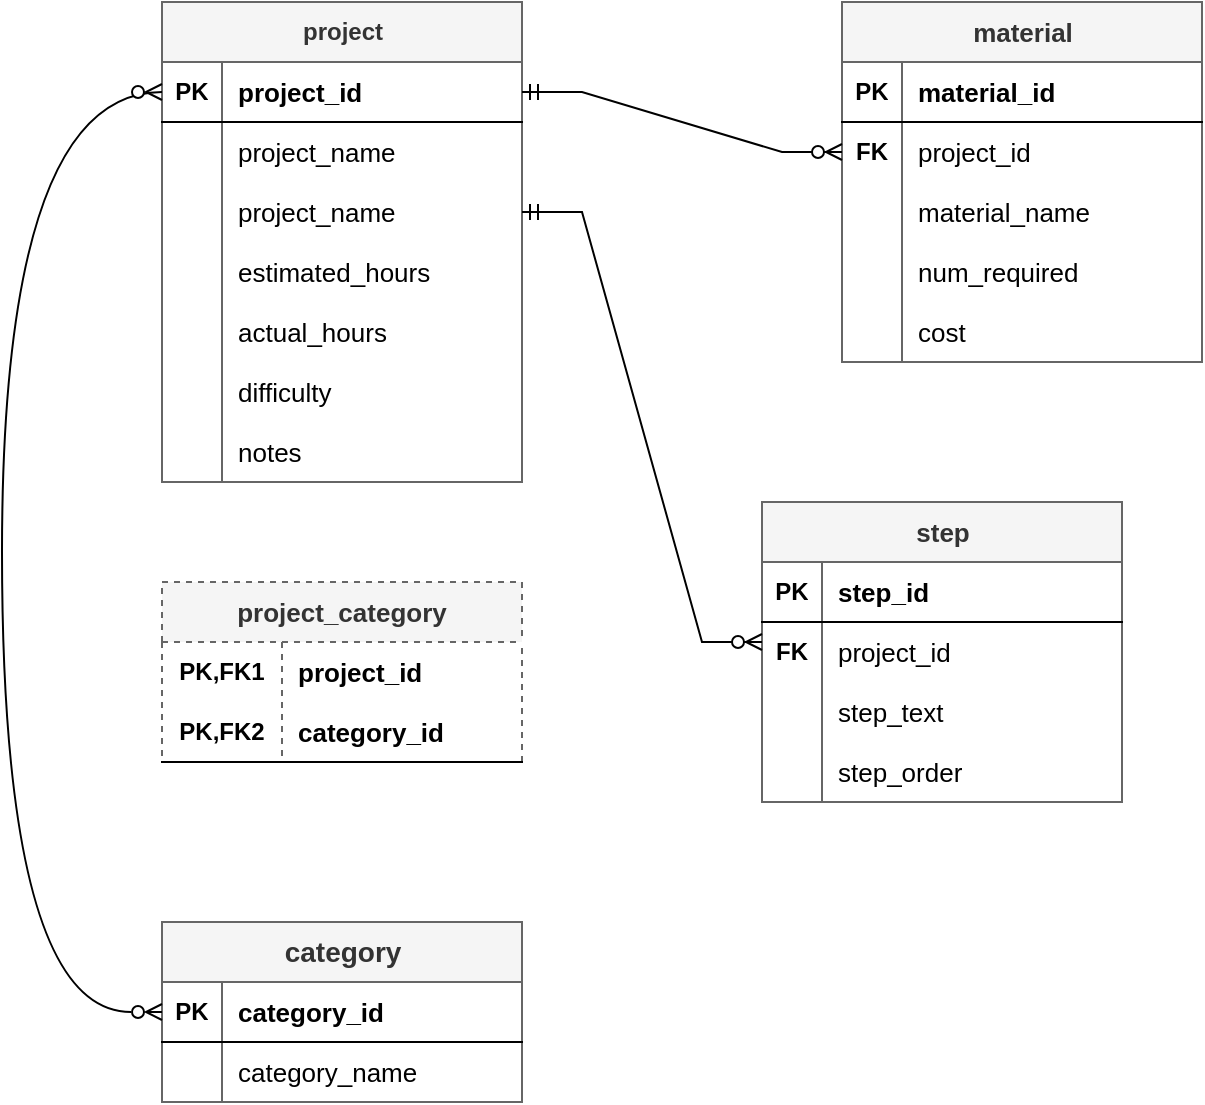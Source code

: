 <mxfile version="24.2.5" type="device">
  <diagram name="Page-1" id="dr1mjM-zzSMh9-Mg2UOM">
    <mxGraphModel dx="776" dy="511" grid="1" gridSize="10" guides="1" tooltips="1" connect="1" arrows="1" fold="1" page="1" pageScale="1" pageWidth="850" pageHeight="1100" math="0" shadow="0">
      <root>
        <mxCell id="0" />
        <mxCell id="1" parent="0" />
        <mxCell id="pUtcZ2CUhqDAeD0NRajV-151" value="project" style="shape=table;startSize=30;container=1;collapsible=1;childLayout=tableLayout;fixedRows=1;rowLines=0;fontStyle=1;align=center;resizeLast=1;html=1;fillColor=#f5f5f5;fontColor=#333333;strokeColor=#666666;" vertex="1" parent="1">
          <mxGeometry x="100" y="30" width="180" height="240" as="geometry" />
        </mxCell>
        <mxCell id="pUtcZ2CUhqDAeD0NRajV-152" value="" style="shape=tableRow;horizontal=0;startSize=0;swimlaneHead=0;swimlaneBody=0;fillColor=none;collapsible=0;dropTarget=0;points=[[0,0.5],[1,0.5]];portConstraint=eastwest;top=0;left=0;right=0;bottom=1;" vertex="1" parent="pUtcZ2CUhqDAeD0NRajV-151">
          <mxGeometry y="30" width="180" height="30" as="geometry" />
        </mxCell>
        <mxCell id="pUtcZ2CUhqDAeD0NRajV-153" value="PK" style="shape=partialRectangle;connectable=0;fillColor=none;top=0;left=0;bottom=0;right=0;fontStyle=1;overflow=hidden;whiteSpace=wrap;html=1;" vertex="1" parent="pUtcZ2CUhqDAeD0NRajV-152">
          <mxGeometry width="30" height="30" as="geometry">
            <mxRectangle width="30" height="30" as="alternateBounds" />
          </mxGeometry>
        </mxCell>
        <mxCell id="pUtcZ2CUhqDAeD0NRajV-154" value="project_id" style="shape=partialRectangle;connectable=0;fillColor=none;top=0;left=0;bottom=0;right=0;align=left;spacingLeft=6;fontStyle=1;overflow=hidden;whiteSpace=wrap;html=1;fontSize=13;" vertex="1" parent="pUtcZ2CUhqDAeD0NRajV-152">
          <mxGeometry x="30" width="150" height="30" as="geometry">
            <mxRectangle width="150" height="30" as="alternateBounds" />
          </mxGeometry>
        </mxCell>
        <mxCell id="pUtcZ2CUhqDAeD0NRajV-233" value="" style="shape=tableRow;horizontal=0;startSize=0;swimlaneHead=0;swimlaneBody=0;fillColor=none;collapsible=0;dropTarget=0;points=[[0,0.5],[1,0.5]];portConstraint=eastwest;top=0;left=0;right=0;bottom=0;" vertex="1" parent="pUtcZ2CUhqDAeD0NRajV-151">
          <mxGeometry y="60" width="180" height="30" as="geometry" />
        </mxCell>
        <mxCell id="pUtcZ2CUhqDAeD0NRajV-234" value="" style="shape=partialRectangle;connectable=0;fillColor=none;top=0;left=0;bottom=0;right=0;editable=1;overflow=hidden;whiteSpace=wrap;html=1;" vertex="1" parent="pUtcZ2CUhqDAeD0NRajV-233">
          <mxGeometry width="30" height="30" as="geometry">
            <mxRectangle width="30" height="30" as="alternateBounds" />
          </mxGeometry>
        </mxCell>
        <mxCell id="pUtcZ2CUhqDAeD0NRajV-235" value="project_name" style="shape=partialRectangle;connectable=0;fillColor=none;top=0;left=0;bottom=0;right=0;align=left;spacingLeft=6;overflow=hidden;whiteSpace=wrap;html=1;fontSize=13;" vertex="1" parent="pUtcZ2CUhqDAeD0NRajV-233">
          <mxGeometry x="30" width="150" height="30" as="geometry">
            <mxRectangle width="150" height="30" as="alternateBounds" />
          </mxGeometry>
        </mxCell>
        <mxCell id="pUtcZ2CUhqDAeD0NRajV-155" value="" style="shape=tableRow;horizontal=0;startSize=0;swimlaneHead=0;swimlaneBody=0;fillColor=none;collapsible=0;dropTarget=0;points=[[0,0.5],[1,0.5]];portConstraint=eastwest;top=0;left=0;right=0;bottom=0;" vertex="1" parent="pUtcZ2CUhqDAeD0NRajV-151">
          <mxGeometry y="90" width="180" height="30" as="geometry" />
        </mxCell>
        <mxCell id="pUtcZ2CUhqDAeD0NRajV-156" value="" style="shape=partialRectangle;connectable=0;fillColor=none;top=0;left=0;bottom=0;right=0;editable=1;overflow=hidden;whiteSpace=wrap;html=1;" vertex="1" parent="pUtcZ2CUhqDAeD0NRajV-155">
          <mxGeometry width="30" height="30" as="geometry">
            <mxRectangle width="30" height="30" as="alternateBounds" />
          </mxGeometry>
        </mxCell>
        <mxCell id="pUtcZ2CUhqDAeD0NRajV-157" value="project_name" style="shape=partialRectangle;connectable=0;fillColor=none;top=0;left=0;bottom=0;right=0;align=left;spacingLeft=6;overflow=hidden;whiteSpace=wrap;html=1;fontSize=13;" vertex="1" parent="pUtcZ2CUhqDAeD0NRajV-155">
          <mxGeometry x="30" width="150" height="30" as="geometry">
            <mxRectangle width="150" height="30" as="alternateBounds" />
          </mxGeometry>
        </mxCell>
        <mxCell id="pUtcZ2CUhqDAeD0NRajV-164" value="" style="shape=tableRow;horizontal=0;startSize=0;swimlaneHead=0;swimlaneBody=0;fillColor=none;collapsible=0;dropTarget=0;points=[[0,0.5],[1,0.5]];portConstraint=eastwest;top=0;left=0;right=0;bottom=0;" vertex="1" parent="pUtcZ2CUhqDAeD0NRajV-151">
          <mxGeometry y="120" width="180" height="30" as="geometry" />
        </mxCell>
        <mxCell id="pUtcZ2CUhqDAeD0NRajV-165" value="" style="shape=partialRectangle;connectable=0;fillColor=none;top=0;left=0;bottom=0;right=0;editable=1;overflow=hidden;whiteSpace=wrap;html=1;" vertex="1" parent="pUtcZ2CUhqDAeD0NRajV-164">
          <mxGeometry width="30" height="30" as="geometry">
            <mxRectangle width="30" height="30" as="alternateBounds" />
          </mxGeometry>
        </mxCell>
        <mxCell id="pUtcZ2CUhqDAeD0NRajV-166" value="estimated_hours" style="shape=partialRectangle;connectable=0;fillColor=none;top=0;left=0;bottom=0;right=0;align=left;spacingLeft=6;overflow=hidden;whiteSpace=wrap;html=1;fontSize=13;" vertex="1" parent="pUtcZ2CUhqDAeD0NRajV-164">
          <mxGeometry x="30" width="150" height="30" as="geometry">
            <mxRectangle width="150" height="30" as="alternateBounds" />
          </mxGeometry>
        </mxCell>
        <mxCell id="pUtcZ2CUhqDAeD0NRajV-167" value="" style="shape=tableRow;horizontal=0;startSize=0;swimlaneHead=0;swimlaneBody=0;fillColor=none;collapsible=0;dropTarget=0;points=[[0,0.5],[1,0.5]];portConstraint=eastwest;top=0;left=0;right=0;bottom=0;" vertex="1" parent="pUtcZ2CUhqDAeD0NRajV-151">
          <mxGeometry y="150" width="180" height="30" as="geometry" />
        </mxCell>
        <mxCell id="pUtcZ2CUhqDAeD0NRajV-168" value="" style="shape=partialRectangle;connectable=0;fillColor=none;top=0;left=0;bottom=0;right=0;editable=1;overflow=hidden;whiteSpace=wrap;html=1;" vertex="1" parent="pUtcZ2CUhqDAeD0NRajV-167">
          <mxGeometry width="30" height="30" as="geometry">
            <mxRectangle width="30" height="30" as="alternateBounds" />
          </mxGeometry>
        </mxCell>
        <mxCell id="pUtcZ2CUhqDAeD0NRajV-169" value="actual_hours" style="shape=partialRectangle;connectable=0;fillColor=none;top=0;left=0;bottom=0;right=0;align=left;spacingLeft=6;overflow=hidden;whiteSpace=wrap;html=1;fontSize=13;" vertex="1" parent="pUtcZ2CUhqDAeD0NRajV-167">
          <mxGeometry x="30" width="150" height="30" as="geometry">
            <mxRectangle width="150" height="30" as="alternateBounds" />
          </mxGeometry>
        </mxCell>
        <mxCell id="pUtcZ2CUhqDAeD0NRajV-158" value="" style="shape=tableRow;horizontal=0;startSize=0;swimlaneHead=0;swimlaneBody=0;fillColor=none;collapsible=0;dropTarget=0;points=[[0,0.5],[1,0.5]];portConstraint=eastwest;top=0;left=0;right=0;bottom=0;" vertex="1" parent="pUtcZ2CUhqDAeD0NRajV-151">
          <mxGeometry y="180" width="180" height="30" as="geometry" />
        </mxCell>
        <mxCell id="pUtcZ2CUhqDAeD0NRajV-159" value="" style="shape=partialRectangle;connectable=0;fillColor=none;top=0;left=0;bottom=0;right=0;editable=1;overflow=hidden;whiteSpace=wrap;html=1;" vertex="1" parent="pUtcZ2CUhqDAeD0NRajV-158">
          <mxGeometry width="30" height="30" as="geometry">
            <mxRectangle width="30" height="30" as="alternateBounds" />
          </mxGeometry>
        </mxCell>
        <mxCell id="pUtcZ2CUhqDAeD0NRajV-160" value="difficulty" style="shape=partialRectangle;connectable=0;fillColor=none;top=0;left=0;bottom=0;right=0;align=left;spacingLeft=6;overflow=hidden;whiteSpace=wrap;html=1;fontSize=13;" vertex="1" parent="pUtcZ2CUhqDAeD0NRajV-158">
          <mxGeometry x="30" width="150" height="30" as="geometry">
            <mxRectangle width="150" height="30" as="alternateBounds" />
          </mxGeometry>
        </mxCell>
        <mxCell id="pUtcZ2CUhqDAeD0NRajV-161" value="" style="shape=tableRow;horizontal=0;startSize=0;swimlaneHead=0;swimlaneBody=0;fillColor=none;collapsible=0;dropTarget=0;points=[[0,0.5],[1,0.5]];portConstraint=eastwest;top=0;left=0;right=0;bottom=0;" vertex="1" parent="pUtcZ2CUhqDAeD0NRajV-151">
          <mxGeometry y="210" width="180" height="30" as="geometry" />
        </mxCell>
        <mxCell id="pUtcZ2CUhqDAeD0NRajV-162" value="" style="shape=partialRectangle;connectable=0;fillColor=none;top=0;left=0;bottom=0;right=0;editable=1;overflow=hidden;whiteSpace=wrap;html=1;" vertex="1" parent="pUtcZ2CUhqDAeD0NRajV-161">
          <mxGeometry width="30" height="30" as="geometry">
            <mxRectangle width="30" height="30" as="alternateBounds" />
          </mxGeometry>
        </mxCell>
        <mxCell id="pUtcZ2CUhqDAeD0NRajV-163" value="notes" style="shape=partialRectangle;connectable=0;fillColor=none;top=0;left=0;bottom=0;right=0;align=left;spacingLeft=6;overflow=hidden;whiteSpace=wrap;html=1;fontSize=13;" vertex="1" parent="pUtcZ2CUhqDAeD0NRajV-161">
          <mxGeometry x="30" width="150" height="30" as="geometry">
            <mxRectangle width="150" height="30" as="alternateBounds" />
          </mxGeometry>
        </mxCell>
        <mxCell id="pUtcZ2CUhqDAeD0NRajV-170" value="material" style="shape=table;startSize=30;container=1;collapsible=1;childLayout=tableLayout;fixedRows=1;rowLines=0;fontStyle=1;align=center;resizeLast=1;html=1;fillColor=#f5f5f5;fontColor=#333333;strokeColor=#666666;fontSize=13;" vertex="1" parent="1">
          <mxGeometry x="440" y="30" width="180" height="180" as="geometry" />
        </mxCell>
        <mxCell id="pUtcZ2CUhqDAeD0NRajV-171" value="" style="shape=tableRow;horizontal=0;startSize=0;swimlaneHead=0;swimlaneBody=0;fillColor=none;collapsible=0;dropTarget=0;points=[[0,0.5],[1,0.5]];portConstraint=eastwest;top=0;left=0;right=0;bottom=1;" vertex="1" parent="pUtcZ2CUhqDAeD0NRajV-170">
          <mxGeometry y="30" width="180" height="30" as="geometry" />
        </mxCell>
        <mxCell id="pUtcZ2CUhqDAeD0NRajV-172" value="PK" style="shape=partialRectangle;connectable=0;fillColor=none;top=0;left=0;bottom=0;right=0;fontStyle=1;overflow=hidden;whiteSpace=wrap;html=1;" vertex="1" parent="pUtcZ2CUhqDAeD0NRajV-171">
          <mxGeometry width="30" height="30" as="geometry">
            <mxRectangle width="30" height="30" as="alternateBounds" />
          </mxGeometry>
        </mxCell>
        <mxCell id="pUtcZ2CUhqDAeD0NRajV-173" value="material_id" style="shape=partialRectangle;connectable=0;fillColor=none;top=0;left=0;bottom=0;right=0;align=left;spacingLeft=6;fontStyle=1;overflow=hidden;whiteSpace=wrap;html=1;fontSize=13;" vertex="1" parent="pUtcZ2CUhqDAeD0NRajV-171">
          <mxGeometry x="30" width="150" height="30" as="geometry">
            <mxRectangle width="150" height="30" as="alternateBounds" />
          </mxGeometry>
        </mxCell>
        <mxCell id="pUtcZ2CUhqDAeD0NRajV-174" value="" style="shape=tableRow;horizontal=0;startSize=0;swimlaneHead=0;swimlaneBody=0;fillColor=none;collapsible=0;dropTarget=0;points=[[0,0.5],[1,0.5]];portConstraint=eastwest;top=0;left=0;right=0;bottom=0;" vertex="1" parent="pUtcZ2CUhqDAeD0NRajV-170">
          <mxGeometry y="60" width="180" height="30" as="geometry" />
        </mxCell>
        <mxCell id="pUtcZ2CUhqDAeD0NRajV-175" value="&lt;b&gt;FK&lt;/b&gt;" style="shape=partialRectangle;connectable=0;fillColor=none;top=0;left=0;bottom=0;right=0;editable=1;overflow=hidden;whiteSpace=wrap;html=1;" vertex="1" parent="pUtcZ2CUhqDAeD0NRajV-174">
          <mxGeometry width="30" height="30" as="geometry">
            <mxRectangle width="30" height="30" as="alternateBounds" />
          </mxGeometry>
        </mxCell>
        <mxCell id="pUtcZ2CUhqDAeD0NRajV-176" value="project_id" style="shape=partialRectangle;connectable=0;fillColor=none;top=0;left=0;bottom=0;right=0;align=left;spacingLeft=6;overflow=hidden;whiteSpace=wrap;html=1;fontSize=13;" vertex="1" parent="pUtcZ2CUhqDAeD0NRajV-174">
          <mxGeometry x="30" width="150" height="30" as="geometry">
            <mxRectangle width="150" height="30" as="alternateBounds" />
          </mxGeometry>
        </mxCell>
        <mxCell id="pUtcZ2CUhqDAeD0NRajV-177" value="" style="shape=tableRow;horizontal=0;startSize=0;swimlaneHead=0;swimlaneBody=0;fillColor=none;collapsible=0;dropTarget=0;points=[[0,0.5],[1,0.5]];portConstraint=eastwest;top=0;left=0;right=0;bottom=0;" vertex="1" parent="pUtcZ2CUhqDAeD0NRajV-170">
          <mxGeometry y="90" width="180" height="30" as="geometry" />
        </mxCell>
        <mxCell id="pUtcZ2CUhqDAeD0NRajV-178" value="" style="shape=partialRectangle;connectable=0;fillColor=none;top=0;left=0;bottom=0;right=0;editable=1;overflow=hidden;whiteSpace=wrap;html=1;" vertex="1" parent="pUtcZ2CUhqDAeD0NRajV-177">
          <mxGeometry width="30" height="30" as="geometry">
            <mxRectangle width="30" height="30" as="alternateBounds" />
          </mxGeometry>
        </mxCell>
        <mxCell id="pUtcZ2CUhqDAeD0NRajV-179" value="material_name" style="shape=partialRectangle;connectable=0;fillColor=none;top=0;left=0;bottom=0;right=0;align=left;spacingLeft=6;overflow=hidden;whiteSpace=wrap;html=1;fontSize=13;" vertex="1" parent="pUtcZ2CUhqDAeD0NRajV-177">
          <mxGeometry x="30" width="150" height="30" as="geometry">
            <mxRectangle width="150" height="30" as="alternateBounds" />
          </mxGeometry>
        </mxCell>
        <mxCell id="pUtcZ2CUhqDAeD0NRajV-180" value="" style="shape=tableRow;horizontal=0;startSize=0;swimlaneHead=0;swimlaneBody=0;fillColor=none;collapsible=0;dropTarget=0;points=[[0,0.5],[1,0.5]];portConstraint=eastwest;top=0;left=0;right=0;bottom=0;" vertex="1" parent="pUtcZ2CUhqDAeD0NRajV-170">
          <mxGeometry y="120" width="180" height="30" as="geometry" />
        </mxCell>
        <mxCell id="pUtcZ2CUhqDAeD0NRajV-181" value="" style="shape=partialRectangle;connectable=0;fillColor=none;top=0;left=0;bottom=0;right=0;editable=1;overflow=hidden;whiteSpace=wrap;html=1;" vertex="1" parent="pUtcZ2CUhqDAeD0NRajV-180">
          <mxGeometry width="30" height="30" as="geometry">
            <mxRectangle width="30" height="30" as="alternateBounds" />
          </mxGeometry>
        </mxCell>
        <mxCell id="pUtcZ2CUhqDAeD0NRajV-182" value="num_required" style="shape=partialRectangle;connectable=0;fillColor=none;top=0;left=0;bottom=0;right=0;align=left;spacingLeft=6;overflow=hidden;whiteSpace=wrap;html=1;fontSize=13;" vertex="1" parent="pUtcZ2CUhqDAeD0NRajV-180">
          <mxGeometry x="30" width="150" height="30" as="geometry">
            <mxRectangle width="150" height="30" as="alternateBounds" />
          </mxGeometry>
        </mxCell>
        <mxCell id="pUtcZ2CUhqDAeD0NRajV-196" value="" style="shape=tableRow;horizontal=0;startSize=0;swimlaneHead=0;swimlaneBody=0;fillColor=none;collapsible=0;dropTarget=0;points=[[0,0.5],[1,0.5]];portConstraint=eastwest;top=0;left=0;right=0;bottom=0;" vertex="1" parent="pUtcZ2CUhqDAeD0NRajV-170">
          <mxGeometry y="150" width="180" height="30" as="geometry" />
        </mxCell>
        <mxCell id="pUtcZ2CUhqDAeD0NRajV-197" value="" style="shape=partialRectangle;connectable=0;fillColor=none;top=0;left=0;bottom=0;right=0;editable=1;overflow=hidden;whiteSpace=wrap;html=1;" vertex="1" parent="pUtcZ2CUhqDAeD0NRajV-196">
          <mxGeometry width="30" height="30" as="geometry">
            <mxRectangle width="30" height="30" as="alternateBounds" />
          </mxGeometry>
        </mxCell>
        <mxCell id="pUtcZ2CUhqDAeD0NRajV-198" value="cost" style="shape=partialRectangle;connectable=0;fillColor=none;top=0;left=0;bottom=0;right=0;align=left;spacingLeft=6;overflow=hidden;whiteSpace=wrap;html=1;fontSize=13;" vertex="1" parent="pUtcZ2CUhqDAeD0NRajV-196">
          <mxGeometry x="30" width="150" height="30" as="geometry">
            <mxRectangle width="150" height="30" as="alternateBounds" />
          </mxGeometry>
        </mxCell>
        <mxCell id="pUtcZ2CUhqDAeD0NRajV-183" value="step" style="shape=table;startSize=30;container=1;collapsible=1;childLayout=tableLayout;fixedRows=1;rowLines=0;fontStyle=1;align=center;resizeLast=1;html=1;fillColor=#f5f5f5;fontColor=#333333;strokeColor=#666666;fontSize=13;" vertex="1" parent="1">
          <mxGeometry x="400" y="280" width="180" height="150" as="geometry" />
        </mxCell>
        <mxCell id="pUtcZ2CUhqDAeD0NRajV-184" value="" style="shape=tableRow;horizontal=0;startSize=0;swimlaneHead=0;swimlaneBody=0;fillColor=none;collapsible=0;dropTarget=0;points=[[0,0.5],[1,0.5]];portConstraint=eastwest;top=0;left=0;right=0;bottom=1;" vertex="1" parent="pUtcZ2CUhqDAeD0NRajV-183">
          <mxGeometry y="30" width="180" height="30" as="geometry" />
        </mxCell>
        <mxCell id="pUtcZ2CUhqDAeD0NRajV-185" value="PK" style="shape=partialRectangle;connectable=0;fillColor=none;top=0;left=0;bottom=0;right=0;fontStyle=1;overflow=hidden;whiteSpace=wrap;html=1;" vertex="1" parent="pUtcZ2CUhqDAeD0NRajV-184">
          <mxGeometry width="30" height="30" as="geometry">
            <mxRectangle width="30" height="30" as="alternateBounds" />
          </mxGeometry>
        </mxCell>
        <mxCell id="pUtcZ2CUhqDAeD0NRajV-186" value="step_id" style="shape=partialRectangle;connectable=0;fillColor=none;top=0;left=0;bottom=0;right=0;align=left;spacingLeft=6;fontStyle=1;overflow=hidden;whiteSpace=wrap;html=1;fontSize=13;" vertex="1" parent="pUtcZ2CUhqDAeD0NRajV-184">
          <mxGeometry x="30" width="150" height="30" as="geometry">
            <mxRectangle width="150" height="30" as="alternateBounds" />
          </mxGeometry>
        </mxCell>
        <mxCell id="pUtcZ2CUhqDAeD0NRajV-187" value="" style="shape=tableRow;horizontal=0;startSize=0;swimlaneHead=0;swimlaneBody=0;fillColor=none;collapsible=0;dropTarget=0;points=[[0,0.5],[1,0.5]];portConstraint=eastwest;top=0;left=0;right=0;bottom=0;" vertex="1" parent="pUtcZ2CUhqDAeD0NRajV-183">
          <mxGeometry y="60" width="180" height="30" as="geometry" />
        </mxCell>
        <mxCell id="pUtcZ2CUhqDAeD0NRajV-188" value="&lt;b&gt;FK&lt;/b&gt;" style="shape=partialRectangle;connectable=0;fillColor=none;top=0;left=0;bottom=0;right=0;editable=1;overflow=hidden;whiteSpace=wrap;html=1;" vertex="1" parent="pUtcZ2CUhqDAeD0NRajV-187">
          <mxGeometry width="30" height="30" as="geometry">
            <mxRectangle width="30" height="30" as="alternateBounds" />
          </mxGeometry>
        </mxCell>
        <mxCell id="pUtcZ2CUhqDAeD0NRajV-189" value="project_id" style="shape=partialRectangle;connectable=0;fillColor=none;top=0;left=0;bottom=0;right=0;align=left;spacingLeft=6;overflow=hidden;whiteSpace=wrap;html=1;fontSize=13;" vertex="1" parent="pUtcZ2CUhqDAeD0NRajV-187">
          <mxGeometry x="30" width="150" height="30" as="geometry">
            <mxRectangle width="150" height="30" as="alternateBounds" />
          </mxGeometry>
        </mxCell>
        <mxCell id="pUtcZ2CUhqDAeD0NRajV-190" value="" style="shape=tableRow;horizontal=0;startSize=0;swimlaneHead=0;swimlaneBody=0;fillColor=none;collapsible=0;dropTarget=0;points=[[0,0.5],[1,0.5]];portConstraint=eastwest;top=0;left=0;right=0;bottom=0;" vertex="1" parent="pUtcZ2CUhqDAeD0NRajV-183">
          <mxGeometry y="90" width="180" height="30" as="geometry" />
        </mxCell>
        <mxCell id="pUtcZ2CUhqDAeD0NRajV-191" value="" style="shape=partialRectangle;connectable=0;fillColor=none;top=0;left=0;bottom=0;right=0;editable=1;overflow=hidden;whiteSpace=wrap;html=1;" vertex="1" parent="pUtcZ2CUhqDAeD0NRajV-190">
          <mxGeometry width="30" height="30" as="geometry">
            <mxRectangle width="30" height="30" as="alternateBounds" />
          </mxGeometry>
        </mxCell>
        <mxCell id="pUtcZ2CUhqDAeD0NRajV-192" value="step_text" style="shape=partialRectangle;connectable=0;fillColor=none;top=0;left=0;bottom=0;right=0;align=left;spacingLeft=6;overflow=hidden;whiteSpace=wrap;html=1;fontSize=13;" vertex="1" parent="pUtcZ2CUhqDAeD0NRajV-190">
          <mxGeometry x="30" width="150" height="30" as="geometry">
            <mxRectangle width="150" height="30" as="alternateBounds" />
          </mxGeometry>
        </mxCell>
        <mxCell id="pUtcZ2CUhqDAeD0NRajV-193" value="" style="shape=tableRow;horizontal=0;startSize=0;swimlaneHead=0;swimlaneBody=0;fillColor=none;collapsible=0;dropTarget=0;points=[[0,0.5],[1,0.5]];portConstraint=eastwest;top=0;left=0;right=0;bottom=0;" vertex="1" parent="pUtcZ2CUhqDAeD0NRajV-183">
          <mxGeometry y="120" width="180" height="30" as="geometry" />
        </mxCell>
        <mxCell id="pUtcZ2CUhqDAeD0NRajV-194" value="" style="shape=partialRectangle;connectable=0;fillColor=none;top=0;left=0;bottom=0;right=0;editable=1;overflow=hidden;whiteSpace=wrap;html=1;" vertex="1" parent="pUtcZ2CUhqDAeD0NRajV-193">
          <mxGeometry width="30" height="30" as="geometry">
            <mxRectangle width="30" height="30" as="alternateBounds" />
          </mxGeometry>
        </mxCell>
        <mxCell id="pUtcZ2CUhqDAeD0NRajV-195" value="step_order" style="shape=partialRectangle;connectable=0;fillColor=none;top=0;left=0;bottom=0;right=0;align=left;spacingLeft=6;overflow=hidden;whiteSpace=wrap;html=1;fontSize=13;" vertex="1" parent="pUtcZ2CUhqDAeD0NRajV-193">
          <mxGeometry x="30" width="150" height="30" as="geometry">
            <mxRectangle width="150" height="30" as="alternateBounds" />
          </mxGeometry>
        </mxCell>
        <mxCell id="pUtcZ2CUhqDAeD0NRajV-199" value="&lt;font style=&quot;font-size: 14px;&quot;&gt;category&lt;/font&gt;" style="shape=table;startSize=30;container=1;collapsible=1;childLayout=tableLayout;fixedRows=1;rowLines=0;fontStyle=1;align=center;resizeLast=1;html=1;fillColor=#f5f5f5;fontColor=#333333;strokeColor=#666666;fontSize=14;" vertex="1" parent="1">
          <mxGeometry x="100" y="490" width="180" height="90" as="geometry" />
        </mxCell>
        <mxCell id="pUtcZ2CUhqDAeD0NRajV-200" value="" style="shape=tableRow;horizontal=0;startSize=0;swimlaneHead=0;swimlaneBody=0;fillColor=none;collapsible=0;dropTarget=0;points=[[0,0.5],[1,0.5]];portConstraint=eastwest;top=0;left=0;right=0;bottom=1;" vertex="1" parent="pUtcZ2CUhqDAeD0NRajV-199">
          <mxGeometry y="30" width="180" height="30" as="geometry" />
        </mxCell>
        <mxCell id="pUtcZ2CUhqDAeD0NRajV-201" value="PK" style="shape=partialRectangle;connectable=0;fillColor=none;top=0;left=0;bottom=0;right=0;fontStyle=1;overflow=hidden;whiteSpace=wrap;html=1;" vertex="1" parent="pUtcZ2CUhqDAeD0NRajV-200">
          <mxGeometry width="30" height="30" as="geometry">
            <mxRectangle width="30" height="30" as="alternateBounds" />
          </mxGeometry>
        </mxCell>
        <mxCell id="pUtcZ2CUhqDAeD0NRajV-202" value="category_id" style="shape=partialRectangle;connectable=0;fillColor=none;top=0;left=0;bottom=0;right=0;align=left;spacingLeft=6;fontStyle=1;overflow=hidden;whiteSpace=wrap;html=1;fontSize=13;" vertex="1" parent="pUtcZ2CUhqDAeD0NRajV-200">
          <mxGeometry x="30" width="150" height="30" as="geometry">
            <mxRectangle width="150" height="30" as="alternateBounds" />
          </mxGeometry>
        </mxCell>
        <mxCell id="pUtcZ2CUhqDAeD0NRajV-203" value="" style="shape=tableRow;horizontal=0;startSize=0;swimlaneHead=0;swimlaneBody=0;fillColor=none;collapsible=0;dropTarget=0;points=[[0,0.5],[1,0.5]];portConstraint=eastwest;top=0;left=0;right=0;bottom=0;" vertex="1" parent="pUtcZ2CUhqDAeD0NRajV-199">
          <mxGeometry y="60" width="180" height="30" as="geometry" />
        </mxCell>
        <mxCell id="pUtcZ2CUhqDAeD0NRajV-204" value="" style="shape=partialRectangle;connectable=0;fillColor=none;top=0;left=0;bottom=0;right=0;editable=1;overflow=hidden;whiteSpace=wrap;html=1;" vertex="1" parent="pUtcZ2CUhqDAeD0NRajV-203">
          <mxGeometry width="30" height="30" as="geometry">
            <mxRectangle width="30" height="30" as="alternateBounds" />
          </mxGeometry>
        </mxCell>
        <mxCell id="pUtcZ2CUhqDAeD0NRajV-205" value="category_name" style="shape=partialRectangle;connectable=0;fillColor=none;top=0;left=0;bottom=0;right=0;align=left;spacingLeft=6;overflow=hidden;whiteSpace=wrap;html=1;fontSize=13;" vertex="1" parent="pUtcZ2CUhqDAeD0NRajV-203">
          <mxGeometry x="30" width="150" height="30" as="geometry">
            <mxRectangle width="150" height="30" as="alternateBounds" />
          </mxGeometry>
        </mxCell>
        <mxCell id="pUtcZ2CUhqDAeD0NRajV-212" value="&lt;font style=&quot;font-size: 13px;&quot;&gt;project_category&lt;/font&gt;" style="shape=table;startSize=30;container=1;collapsible=1;childLayout=tableLayout;fixedRows=1;rowLines=0;fontStyle=1;align=center;resizeLast=1;html=1;whiteSpace=wrap;fillColor=#f5f5f5;fontColor=#333333;strokeColor=#666666;fontSize=13;dashed=1;" vertex="1" parent="1">
          <mxGeometry x="100" y="320" width="180" height="90" as="geometry" />
        </mxCell>
        <mxCell id="pUtcZ2CUhqDAeD0NRajV-213" value="" style="shape=tableRow;horizontal=0;startSize=0;swimlaneHead=0;swimlaneBody=0;fillColor=none;collapsible=0;dropTarget=0;points=[[0,0.5],[1,0.5]];portConstraint=eastwest;top=0;left=0;right=0;bottom=0;html=1;" vertex="1" parent="pUtcZ2CUhqDAeD0NRajV-212">
          <mxGeometry y="30" width="180" height="30" as="geometry" />
        </mxCell>
        <mxCell id="pUtcZ2CUhqDAeD0NRajV-214" value="PK,FK1" style="shape=partialRectangle;connectable=0;fillColor=none;top=0;left=0;bottom=0;right=0;fontStyle=1;overflow=hidden;html=1;whiteSpace=wrap;" vertex="1" parent="pUtcZ2CUhqDAeD0NRajV-213">
          <mxGeometry width="60" height="30" as="geometry">
            <mxRectangle width="60" height="30" as="alternateBounds" />
          </mxGeometry>
        </mxCell>
        <mxCell id="pUtcZ2CUhqDAeD0NRajV-215" value="project_id" style="shape=partialRectangle;connectable=0;fillColor=none;top=0;left=0;bottom=0;right=0;align=left;spacingLeft=6;fontStyle=1;overflow=hidden;html=1;whiteSpace=wrap;strokeColor=default;fontSize=13;" vertex="1" parent="pUtcZ2CUhqDAeD0NRajV-213">
          <mxGeometry x="60" width="120" height="30" as="geometry">
            <mxRectangle width="120" height="30" as="alternateBounds" />
          </mxGeometry>
        </mxCell>
        <mxCell id="pUtcZ2CUhqDAeD0NRajV-216" value="" style="shape=tableRow;horizontal=0;startSize=0;swimlaneHead=0;swimlaneBody=0;fillColor=none;collapsible=0;dropTarget=0;points=[[0,0.5],[1,0.5]];portConstraint=eastwest;top=0;left=0;right=0;bottom=1;html=1;" vertex="1" parent="pUtcZ2CUhqDAeD0NRajV-212">
          <mxGeometry y="60" width="180" height="30" as="geometry" />
        </mxCell>
        <mxCell id="pUtcZ2CUhqDAeD0NRajV-217" value="PK,FK2" style="shape=partialRectangle;connectable=0;fillColor=none;top=0;left=0;bottom=0;right=0;fontStyle=1;overflow=hidden;html=1;whiteSpace=wrap;" vertex="1" parent="pUtcZ2CUhqDAeD0NRajV-216">
          <mxGeometry width="60" height="30" as="geometry">
            <mxRectangle width="60" height="30" as="alternateBounds" />
          </mxGeometry>
        </mxCell>
        <mxCell id="pUtcZ2CUhqDAeD0NRajV-218" value="category_id" style="shape=partialRectangle;connectable=0;fillColor=none;top=0;left=0;bottom=0;right=0;align=left;spacingLeft=6;fontStyle=1;overflow=hidden;html=1;whiteSpace=wrap;fontSize=13;" vertex="1" parent="pUtcZ2CUhqDAeD0NRajV-216">
          <mxGeometry x="60" width="120" height="30" as="geometry">
            <mxRectangle width="120" height="30" as="alternateBounds" />
          </mxGeometry>
        </mxCell>
        <mxCell id="pUtcZ2CUhqDAeD0NRajV-225" value="" style="edgeStyle=entityRelationEdgeStyle;fontSize=12;html=1;endArrow=ERzeroToMany;startArrow=ERmandOne;rounded=0;exitX=1;exitY=0.5;exitDx=0;exitDy=0;entryX=0;entryY=0.5;entryDx=0;entryDy=0;" edge="1" parent="1" source="pUtcZ2CUhqDAeD0NRajV-152" target="pUtcZ2CUhqDAeD0NRajV-174">
          <mxGeometry width="100" height="100" relative="1" as="geometry">
            <mxPoint x="300" y="200" as="sourcePoint" />
            <mxPoint x="400" y="100" as="targetPoint" />
          </mxGeometry>
        </mxCell>
        <mxCell id="pUtcZ2CUhqDAeD0NRajV-226" value="" style="edgeStyle=entityRelationEdgeStyle;fontSize=12;html=1;endArrow=ERzeroToMany;startArrow=ERmandOne;rounded=0;exitX=1;exitY=0.5;exitDx=0;exitDy=0;" edge="1" parent="1" source="pUtcZ2CUhqDAeD0NRajV-155">
          <mxGeometry width="100" height="100" relative="1" as="geometry">
            <mxPoint x="300" y="450" as="sourcePoint" />
            <mxPoint x="400" y="350" as="targetPoint" />
          </mxGeometry>
        </mxCell>
        <mxCell id="pUtcZ2CUhqDAeD0NRajV-232" value="" style="edgeStyle=orthogonalEdgeStyle;fontSize=12;html=1;endArrow=ERzeroToMany;endFill=1;rounded=0;startArrow=ERzeroToMany;startFill=0;curved=1;entryX=0;entryY=0.5;entryDx=0;entryDy=0;exitX=0;exitY=0.5;exitDx=0;exitDy=0;" edge="1" parent="1" source="pUtcZ2CUhqDAeD0NRajV-200" target="pUtcZ2CUhqDAeD0NRajV-152">
          <mxGeometry width="100" height="100" relative="1" as="geometry">
            <mxPoint x="70" y="500" as="sourcePoint" />
            <mxPoint x="50" y="60" as="targetPoint" />
            <Array as="points">
              <mxPoint x="20" y="535" />
              <mxPoint x="20" y="75" />
            </Array>
          </mxGeometry>
        </mxCell>
      </root>
    </mxGraphModel>
  </diagram>
</mxfile>
